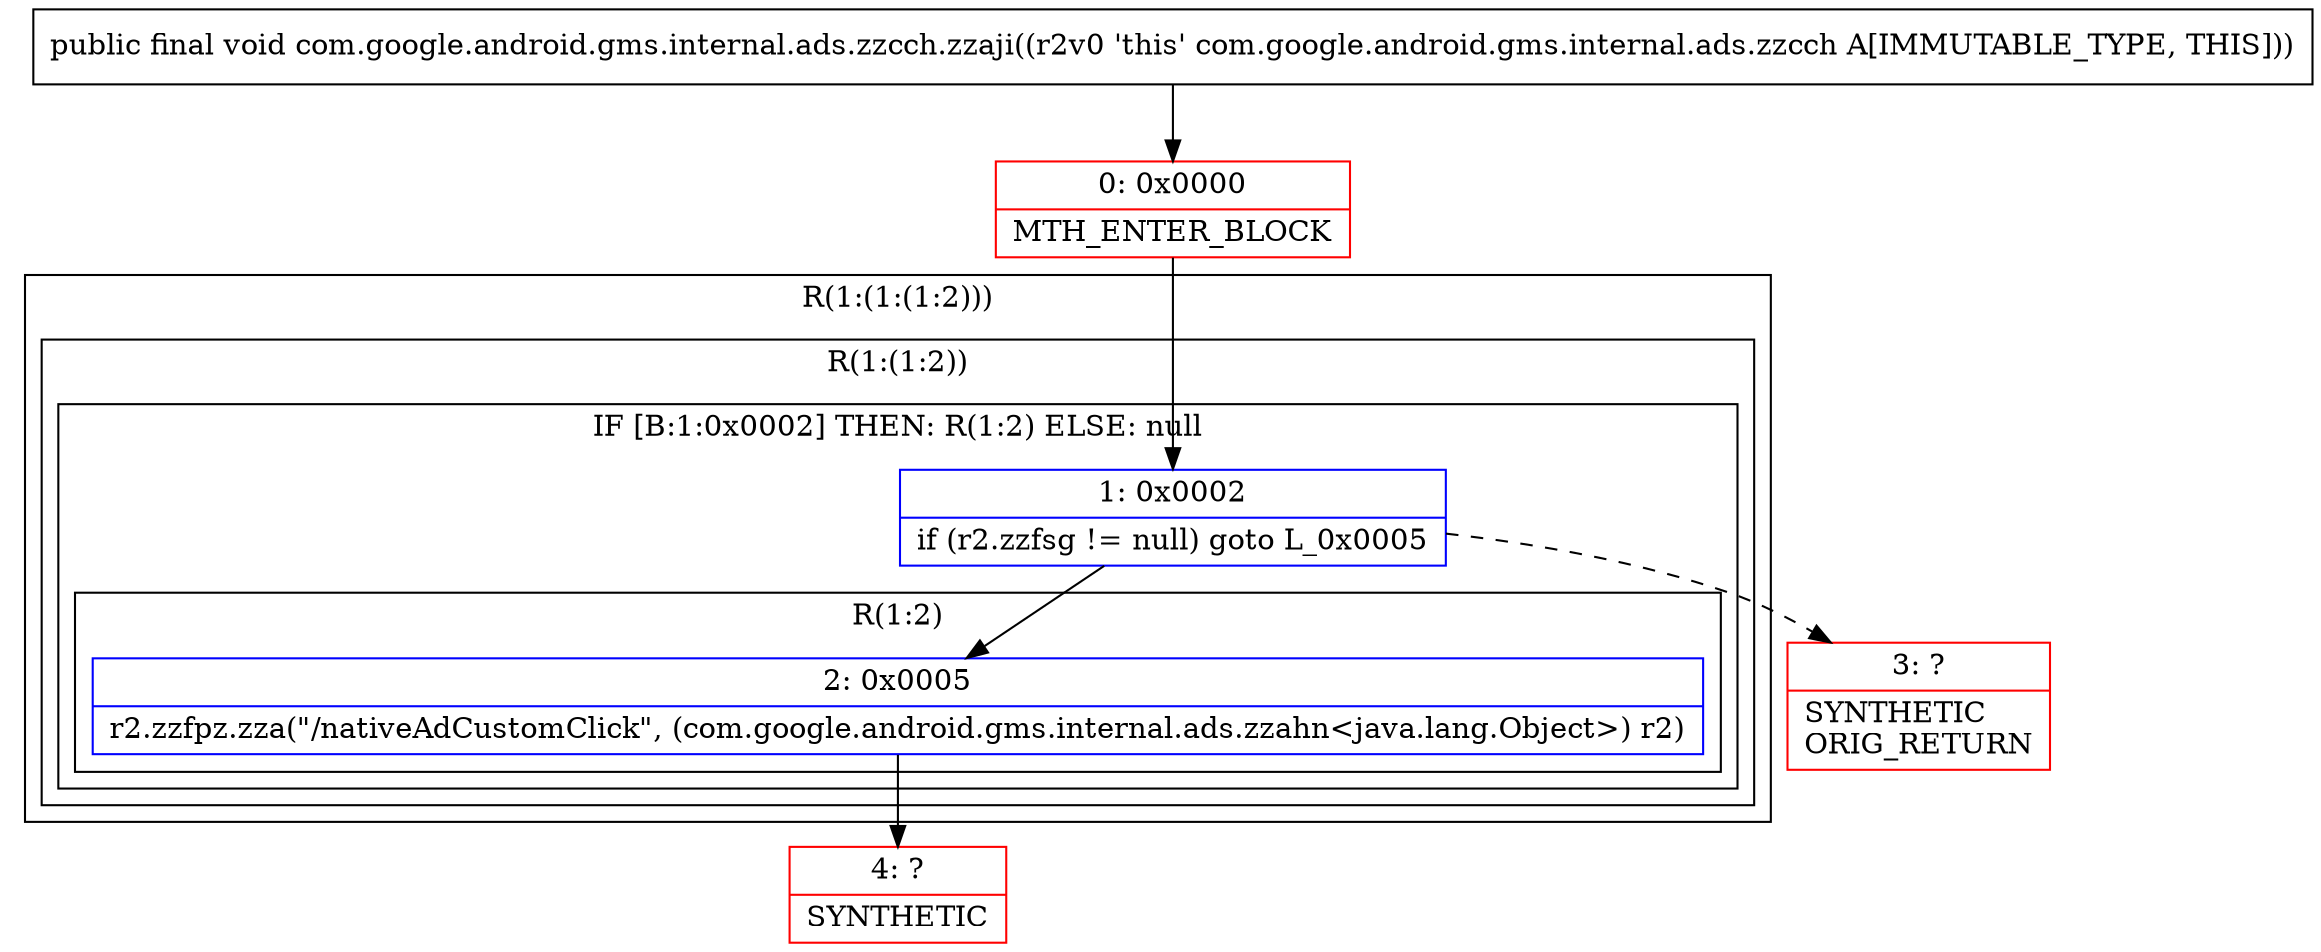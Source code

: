 digraph "CFG forcom.google.android.gms.internal.ads.zzcch.zzaji()V" {
subgraph cluster_Region_1067903585 {
label = "R(1:(1:(1:2)))";
node [shape=record,color=blue];
subgraph cluster_Region_1902165564 {
label = "R(1:(1:2))";
node [shape=record,color=blue];
subgraph cluster_IfRegion_467325109 {
label = "IF [B:1:0x0002] THEN: R(1:2) ELSE: null";
node [shape=record,color=blue];
Node_1 [shape=record,label="{1\:\ 0x0002|if (r2.zzfsg != null) goto L_0x0005\l}"];
subgraph cluster_Region_995500039 {
label = "R(1:2)";
node [shape=record,color=blue];
Node_2 [shape=record,label="{2\:\ 0x0005|r2.zzfpz.zza(\"\/nativeAdCustomClick\", (com.google.android.gms.internal.ads.zzahn\<java.lang.Object\>) r2)\l}"];
}
}
}
}
Node_0 [shape=record,color=red,label="{0\:\ 0x0000|MTH_ENTER_BLOCK\l}"];
Node_3 [shape=record,color=red,label="{3\:\ ?|SYNTHETIC\lORIG_RETURN\l}"];
Node_4 [shape=record,color=red,label="{4\:\ ?|SYNTHETIC\l}"];
MethodNode[shape=record,label="{public final void com.google.android.gms.internal.ads.zzcch.zzaji((r2v0 'this' com.google.android.gms.internal.ads.zzcch A[IMMUTABLE_TYPE, THIS])) }"];
MethodNode -> Node_0;
Node_1 -> Node_2;
Node_1 -> Node_3[style=dashed];
Node_2 -> Node_4;
Node_0 -> Node_1;
}

